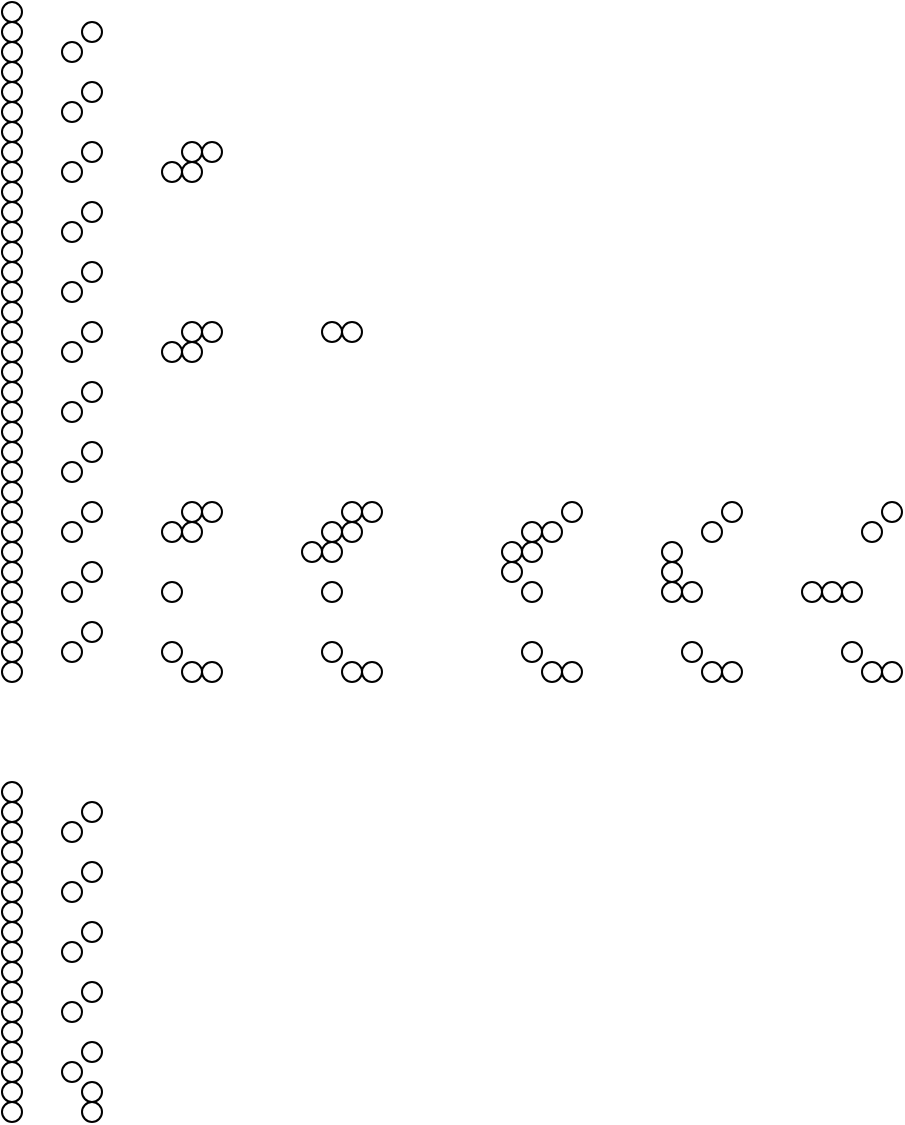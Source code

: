 <mxfile version="20.8.8" type="github">
  <diagram name="第 1 页" id="St3msjXUIHNn50Y84Hwc">
    <mxGraphModel dx="352" dy="206" grid="1" gridSize="10" guides="1" tooltips="1" connect="1" arrows="1" fold="1" page="1" pageScale="1" pageWidth="850" pageHeight="1100" math="0" shadow="0">
      <root>
        <mxCell id="0" />
        <mxCell id="1" parent="0" />
        <mxCell id="D38nj8JYaBJNyV03cMOT-43" value="" style="group" vertex="1" connectable="0" parent="1">
          <mxGeometry x="30" y="80" width="10" height="340" as="geometry" />
        </mxCell>
        <mxCell id="D38nj8JYaBJNyV03cMOT-1" value="" style="ellipse;whiteSpace=wrap;html=1;aspect=fixed;container=0;" vertex="1" parent="D38nj8JYaBJNyV03cMOT-43">
          <mxGeometry width="10" height="10" as="geometry" />
        </mxCell>
        <mxCell id="D38nj8JYaBJNyV03cMOT-8" value="" style="ellipse;whiteSpace=wrap;html=1;aspect=fixed;container=0;" vertex="1" parent="D38nj8JYaBJNyV03cMOT-43">
          <mxGeometry y="10" width="10" height="10" as="geometry" />
        </mxCell>
        <mxCell id="D38nj8JYaBJNyV03cMOT-9" value="" style="ellipse;whiteSpace=wrap;html=1;aspect=fixed;container=0;" vertex="1" parent="D38nj8JYaBJNyV03cMOT-43">
          <mxGeometry y="20" width="10" height="10" as="geometry" />
        </mxCell>
        <mxCell id="D38nj8JYaBJNyV03cMOT-10" value="" style="ellipse;whiteSpace=wrap;html=1;aspect=fixed;container=0;" vertex="1" parent="D38nj8JYaBJNyV03cMOT-43">
          <mxGeometry y="30" width="10" height="10" as="geometry" />
        </mxCell>
        <mxCell id="D38nj8JYaBJNyV03cMOT-11" value="" style="ellipse;whiteSpace=wrap;html=1;aspect=fixed;container=0;" vertex="1" parent="D38nj8JYaBJNyV03cMOT-43">
          <mxGeometry y="40" width="10" height="10" as="geometry" />
        </mxCell>
        <mxCell id="D38nj8JYaBJNyV03cMOT-12" value="" style="ellipse;whiteSpace=wrap;html=1;aspect=fixed;container=0;" vertex="1" parent="D38nj8JYaBJNyV03cMOT-43">
          <mxGeometry y="50" width="10" height="10" as="geometry" />
        </mxCell>
        <mxCell id="D38nj8JYaBJNyV03cMOT-13" value="" style="ellipse;whiteSpace=wrap;html=1;aspect=fixed;container=0;" vertex="1" parent="D38nj8JYaBJNyV03cMOT-43">
          <mxGeometry y="60" width="10" height="10" as="geometry" />
        </mxCell>
        <mxCell id="D38nj8JYaBJNyV03cMOT-14" value="" style="ellipse;whiteSpace=wrap;html=1;aspect=fixed;container=0;" vertex="1" parent="D38nj8JYaBJNyV03cMOT-43">
          <mxGeometry y="70" width="10" height="10" as="geometry" />
        </mxCell>
        <mxCell id="D38nj8JYaBJNyV03cMOT-15" value="" style="ellipse;whiteSpace=wrap;html=1;aspect=fixed;container=0;" vertex="1" parent="D38nj8JYaBJNyV03cMOT-43">
          <mxGeometry y="80" width="10" height="10" as="geometry" />
        </mxCell>
        <mxCell id="D38nj8JYaBJNyV03cMOT-16" value="" style="ellipse;whiteSpace=wrap;html=1;aspect=fixed;container=0;" vertex="1" parent="D38nj8JYaBJNyV03cMOT-43">
          <mxGeometry y="90" width="10" height="10" as="geometry" />
        </mxCell>
        <mxCell id="D38nj8JYaBJNyV03cMOT-17" value="" style="ellipse;whiteSpace=wrap;html=1;aspect=fixed;container=0;" vertex="1" parent="D38nj8JYaBJNyV03cMOT-43">
          <mxGeometry y="100" width="10" height="10" as="geometry" />
        </mxCell>
        <mxCell id="D38nj8JYaBJNyV03cMOT-18" value="" style="ellipse;whiteSpace=wrap;html=1;aspect=fixed;container=0;" vertex="1" parent="D38nj8JYaBJNyV03cMOT-43">
          <mxGeometry y="110" width="10" height="10" as="geometry" />
        </mxCell>
        <mxCell id="D38nj8JYaBJNyV03cMOT-19" value="" style="ellipse;whiteSpace=wrap;html=1;aspect=fixed;container=0;" vertex="1" parent="D38nj8JYaBJNyV03cMOT-43">
          <mxGeometry y="120" width="10" height="10" as="geometry" />
        </mxCell>
        <mxCell id="D38nj8JYaBJNyV03cMOT-20" value="" style="ellipse;whiteSpace=wrap;html=1;aspect=fixed;container=0;" vertex="1" parent="D38nj8JYaBJNyV03cMOT-43">
          <mxGeometry y="130" width="10" height="10" as="geometry" />
        </mxCell>
        <mxCell id="D38nj8JYaBJNyV03cMOT-21" value="" style="ellipse;whiteSpace=wrap;html=1;aspect=fixed;container=0;" vertex="1" parent="D38nj8JYaBJNyV03cMOT-43">
          <mxGeometry y="140" width="10" height="10" as="geometry" />
        </mxCell>
        <mxCell id="D38nj8JYaBJNyV03cMOT-22" value="" style="ellipse;whiteSpace=wrap;html=1;aspect=fixed;container=0;" vertex="1" parent="D38nj8JYaBJNyV03cMOT-43">
          <mxGeometry y="150" width="10" height="10" as="geometry" />
        </mxCell>
        <mxCell id="D38nj8JYaBJNyV03cMOT-23" value="" style="ellipse;whiteSpace=wrap;html=1;aspect=fixed;container=0;" vertex="1" parent="D38nj8JYaBJNyV03cMOT-43">
          <mxGeometry y="160" width="10" height="10" as="geometry" />
        </mxCell>
        <mxCell id="D38nj8JYaBJNyV03cMOT-24" value="" style="ellipse;whiteSpace=wrap;html=1;aspect=fixed;container=0;" vertex="1" parent="D38nj8JYaBJNyV03cMOT-43">
          <mxGeometry y="170" width="10" height="10" as="geometry" />
        </mxCell>
        <mxCell id="D38nj8JYaBJNyV03cMOT-25" value="" style="ellipse;whiteSpace=wrap;html=1;aspect=fixed;container=0;" vertex="1" parent="D38nj8JYaBJNyV03cMOT-43">
          <mxGeometry y="180" width="10" height="10" as="geometry" />
        </mxCell>
        <mxCell id="D38nj8JYaBJNyV03cMOT-26" value="" style="ellipse;whiteSpace=wrap;html=1;aspect=fixed;container=0;" vertex="1" parent="D38nj8JYaBJNyV03cMOT-43">
          <mxGeometry y="190" width="10" height="10" as="geometry" />
        </mxCell>
        <mxCell id="D38nj8JYaBJNyV03cMOT-27" value="" style="ellipse;whiteSpace=wrap;html=1;aspect=fixed;container=0;" vertex="1" parent="D38nj8JYaBJNyV03cMOT-43">
          <mxGeometry y="200" width="10" height="10" as="geometry" />
        </mxCell>
        <mxCell id="D38nj8JYaBJNyV03cMOT-28" value="" style="ellipse;whiteSpace=wrap;html=1;aspect=fixed;container=0;" vertex="1" parent="D38nj8JYaBJNyV03cMOT-43">
          <mxGeometry y="210" width="10" height="10" as="geometry" />
        </mxCell>
        <mxCell id="D38nj8JYaBJNyV03cMOT-29" value="" style="ellipse;whiteSpace=wrap;html=1;aspect=fixed;container=0;" vertex="1" parent="D38nj8JYaBJNyV03cMOT-43">
          <mxGeometry y="220" width="10" height="10" as="geometry" />
        </mxCell>
        <mxCell id="D38nj8JYaBJNyV03cMOT-30" value="" style="ellipse;whiteSpace=wrap;html=1;aspect=fixed;container=0;" vertex="1" parent="D38nj8JYaBJNyV03cMOT-43">
          <mxGeometry y="230" width="10" height="10" as="geometry" />
        </mxCell>
        <mxCell id="D38nj8JYaBJNyV03cMOT-31" value="" style="ellipse;whiteSpace=wrap;html=1;aspect=fixed;container=0;" vertex="1" parent="D38nj8JYaBJNyV03cMOT-43">
          <mxGeometry y="240" width="10" height="10" as="geometry" />
        </mxCell>
        <mxCell id="D38nj8JYaBJNyV03cMOT-32" value="" style="ellipse;whiteSpace=wrap;html=1;aspect=fixed;container=0;" vertex="1" parent="D38nj8JYaBJNyV03cMOT-43">
          <mxGeometry y="250" width="10" height="10" as="geometry" />
        </mxCell>
        <mxCell id="D38nj8JYaBJNyV03cMOT-33" value="" style="ellipse;whiteSpace=wrap;html=1;aspect=fixed;container=0;" vertex="1" parent="D38nj8JYaBJNyV03cMOT-43">
          <mxGeometry y="260" width="10" height="10" as="geometry" />
        </mxCell>
        <mxCell id="D38nj8JYaBJNyV03cMOT-34" value="" style="ellipse;whiteSpace=wrap;html=1;aspect=fixed;container=0;" vertex="1" parent="D38nj8JYaBJNyV03cMOT-43">
          <mxGeometry y="270" width="10" height="10" as="geometry" />
        </mxCell>
        <mxCell id="D38nj8JYaBJNyV03cMOT-35" value="" style="ellipse;whiteSpace=wrap;html=1;aspect=fixed;container=0;" vertex="1" parent="D38nj8JYaBJNyV03cMOT-43">
          <mxGeometry y="280" width="10" height="10" as="geometry" />
        </mxCell>
        <mxCell id="D38nj8JYaBJNyV03cMOT-36" value="" style="ellipse;whiteSpace=wrap;html=1;aspect=fixed;container=0;" vertex="1" parent="D38nj8JYaBJNyV03cMOT-43">
          <mxGeometry y="290" width="10" height="10" as="geometry" />
        </mxCell>
        <mxCell id="D38nj8JYaBJNyV03cMOT-37" value="" style="ellipse;whiteSpace=wrap;html=1;aspect=fixed;container=0;" vertex="1" parent="D38nj8JYaBJNyV03cMOT-43">
          <mxGeometry y="300" width="10" height="10" as="geometry" />
        </mxCell>
        <mxCell id="D38nj8JYaBJNyV03cMOT-38" value="" style="ellipse;whiteSpace=wrap;html=1;aspect=fixed;container=0;" vertex="1" parent="D38nj8JYaBJNyV03cMOT-43">
          <mxGeometry y="310" width="10" height="10" as="geometry" />
        </mxCell>
        <mxCell id="D38nj8JYaBJNyV03cMOT-39" value="" style="ellipse;whiteSpace=wrap;html=1;aspect=fixed;container=0;" vertex="1" parent="D38nj8JYaBJNyV03cMOT-43">
          <mxGeometry y="320" width="10" height="10" as="geometry" />
        </mxCell>
        <mxCell id="D38nj8JYaBJNyV03cMOT-40" value="" style="ellipse;whiteSpace=wrap;html=1;aspect=fixed;container=0;" vertex="1" parent="D38nj8JYaBJNyV03cMOT-43">
          <mxGeometry y="330" width="10" height="10" as="geometry" />
        </mxCell>
        <mxCell id="D38nj8JYaBJNyV03cMOT-79" value="" style="ellipse;whiteSpace=wrap;html=1;aspect=fixed;container=0;" vertex="1" parent="1">
          <mxGeometry x="70" y="90" width="10" height="10" as="geometry" />
        </mxCell>
        <mxCell id="D38nj8JYaBJNyV03cMOT-80" value="" style="ellipse;whiteSpace=wrap;html=1;aspect=fixed;container=0;" vertex="1" parent="1">
          <mxGeometry x="60" y="100" width="10" height="10" as="geometry" />
        </mxCell>
        <mxCell id="D38nj8JYaBJNyV03cMOT-81" value="" style="ellipse;whiteSpace=wrap;html=1;aspect=fixed;container=0;" vertex="1" parent="1">
          <mxGeometry x="70" y="120" width="10" height="10" as="geometry" />
        </mxCell>
        <mxCell id="D38nj8JYaBJNyV03cMOT-84" value="" style="ellipse;whiteSpace=wrap;html=1;aspect=fixed;container=0;" vertex="1" parent="1">
          <mxGeometry x="60" y="130" width="10" height="10" as="geometry" />
        </mxCell>
        <mxCell id="D38nj8JYaBJNyV03cMOT-85" value="" style="ellipse;whiteSpace=wrap;html=1;aspect=fixed;container=0;" vertex="1" parent="1">
          <mxGeometry x="70" y="150" width="10" height="10" as="geometry" />
        </mxCell>
        <mxCell id="D38nj8JYaBJNyV03cMOT-86" value="" style="ellipse;whiteSpace=wrap;html=1;aspect=fixed;container=0;" vertex="1" parent="1">
          <mxGeometry x="60" y="160" width="10" height="10" as="geometry" />
        </mxCell>
        <mxCell id="D38nj8JYaBJNyV03cMOT-87" value="" style="ellipse;whiteSpace=wrap;html=1;aspect=fixed;container=0;" vertex="1" parent="1">
          <mxGeometry x="70" y="180" width="10" height="10" as="geometry" />
        </mxCell>
        <mxCell id="D38nj8JYaBJNyV03cMOT-88" value="" style="ellipse;whiteSpace=wrap;html=1;aspect=fixed;container=0;" vertex="1" parent="1">
          <mxGeometry x="60" y="190" width="10" height="10" as="geometry" />
        </mxCell>
        <mxCell id="D38nj8JYaBJNyV03cMOT-89" value="" style="ellipse;whiteSpace=wrap;html=1;aspect=fixed;container=0;" vertex="1" parent="1">
          <mxGeometry x="70" y="210" width="10" height="10" as="geometry" />
        </mxCell>
        <mxCell id="D38nj8JYaBJNyV03cMOT-90" value="" style="ellipse;whiteSpace=wrap;html=1;aspect=fixed;container=0;" vertex="1" parent="1">
          <mxGeometry x="60" y="220" width="10" height="10" as="geometry" />
        </mxCell>
        <mxCell id="D38nj8JYaBJNyV03cMOT-91" value="" style="ellipse;whiteSpace=wrap;html=1;aspect=fixed;container=0;" vertex="1" parent="1">
          <mxGeometry x="70" y="240" width="10" height="10" as="geometry" />
        </mxCell>
        <mxCell id="D38nj8JYaBJNyV03cMOT-92" value="" style="ellipse;whiteSpace=wrap;html=1;aspect=fixed;container=0;" vertex="1" parent="1">
          <mxGeometry x="60" y="250" width="10" height="10" as="geometry" />
        </mxCell>
        <mxCell id="D38nj8JYaBJNyV03cMOT-95" value="" style="ellipse;whiteSpace=wrap;html=1;aspect=fixed;container=0;" vertex="1" parent="1">
          <mxGeometry x="70" y="270" width="10" height="10" as="geometry" />
        </mxCell>
        <mxCell id="D38nj8JYaBJNyV03cMOT-96" value="" style="ellipse;whiteSpace=wrap;html=1;aspect=fixed;container=0;" vertex="1" parent="1">
          <mxGeometry x="60" y="280" width="10" height="10" as="geometry" />
        </mxCell>
        <mxCell id="D38nj8JYaBJNyV03cMOT-97" value="" style="ellipse;whiteSpace=wrap;html=1;aspect=fixed;container=0;" vertex="1" parent="1">
          <mxGeometry x="70" y="300" width="10" height="10" as="geometry" />
        </mxCell>
        <mxCell id="D38nj8JYaBJNyV03cMOT-98" value="" style="ellipse;whiteSpace=wrap;html=1;aspect=fixed;container=0;" vertex="1" parent="1">
          <mxGeometry x="60" y="310" width="10" height="10" as="geometry" />
        </mxCell>
        <mxCell id="D38nj8JYaBJNyV03cMOT-99" value="" style="ellipse;whiteSpace=wrap;html=1;aspect=fixed;container=0;" vertex="1" parent="1">
          <mxGeometry x="70" y="330" width="10" height="10" as="geometry" />
        </mxCell>
        <mxCell id="D38nj8JYaBJNyV03cMOT-100" value="" style="ellipse;whiteSpace=wrap;html=1;aspect=fixed;container=0;" vertex="1" parent="1">
          <mxGeometry x="60" y="340" width="10" height="10" as="geometry" />
        </mxCell>
        <mxCell id="D38nj8JYaBJNyV03cMOT-101" value="" style="ellipse;whiteSpace=wrap;html=1;aspect=fixed;container=0;" vertex="1" parent="1">
          <mxGeometry x="70" y="360" width="10" height="10" as="geometry" />
        </mxCell>
        <mxCell id="D38nj8JYaBJNyV03cMOT-102" value="" style="ellipse;whiteSpace=wrap;html=1;aspect=fixed;container=0;" vertex="1" parent="1">
          <mxGeometry x="60" y="370" width="10" height="10" as="geometry" />
        </mxCell>
        <mxCell id="D38nj8JYaBJNyV03cMOT-103" value="" style="ellipse;whiteSpace=wrap;html=1;aspect=fixed;container=0;" vertex="1" parent="1">
          <mxGeometry x="70" y="390" width="10" height="10" as="geometry" />
        </mxCell>
        <mxCell id="D38nj8JYaBJNyV03cMOT-104" value="" style="ellipse;whiteSpace=wrap;html=1;aspect=fixed;container=0;" vertex="1" parent="1">
          <mxGeometry x="60" y="400" width="10" height="10" as="geometry" />
        </mxCell>
        <mxCell id="D38nj8JYaBJNyV03cMOT-105" value="" style="ellipse;whiteSpace=wrap;html=1;aspect=fixed;container=0;" vertex="1" parent="1">
          <mxGeometry x="30" y="480" width="10" height="10" as="geometry" />
        </mxCell>
        <mxCell id="D38nj8JYaBJNyV03cMOT-106" value="" style="ellipse;whiteSpace=wrap;html=1;aspect=fixed;container=0;" vertex="1" parent="1">
          <mxGeometry x="120" y="160" width="10" height="10" as="geometry" />
        </mxCell>
        <mxCell id="D38nj8JYaBJNyV03cMOT-107" value="" style="ellipse;whiteSpace=wrap;html=1;aspect=fixed;container=0;" vertex="1" parent="1">
          <mxGeometry x="130" y="150" width="10" height="10" as="geometry" />
        </mxCell>
        <mxCell id="D38nj8JYaBJNyV03cMOT-108" value="" style="ellipse;whiteSpace=wrap;html=1;aspect=fixed;container=0;" vertex="1" parent="1">
          <mxGeometry x="110" y="160" width="10" height="10" as="geometry" />
        </mxCell>
        <mxCell id="D38nj8JYaBJNyV03cMOT-109" value="" style="ellipse;whiteSpace=wrap;html=1;aspect=fixed;container=0;" vertex="1" parent="1">
          <mxGeometry x="120" y="150" width="10" height="10" as="geometry" />
        </mxCell>
        <mxCell id="D38nj8JYaBJNyV03cMOT-112" value="" style="ellipse;whiteSpace=wrap;html=1;aspect=fixed;container=0;" vertex="1" parent="1">
          <mxGeometry x="120" y="250" width="10" height="10" as="geometry" />
        </mxCell>
        <mxCell id="D38nj8JYaBJNyV03cMOT-113" value="" style="ellipse;whiteSpace=wrap;html=1;aspect=fixed;container=0;" vertex="1" parent="1">
          <mxGeometry x="130" y="240" width="10" height="10" as="geometry" />
        </mxCell>
        <mxCell id="D38nj8JYaBJNyV03cMOT-114" value="" style="ellipse;whiteSpace=wrap;html=1;aspect=fixed;container=0;" vertex="1" parent="1">
          <mxGeometry x="110" y="250" width="10" height="10" as="geometry" />
        </mxCell>
        <mxCell id="D38nj8JYaBJNyV03cMOT-115" value="" style="ellipse;whiteSpace=wrap;html=1;aspect=fixed;container=0;" vertex="1" parent="1">
          <mxGeometry x="120" y="240" width="10" height="10" as="geometry" />
        </mxCell>
        <mxCell id="D38nj8JYaBJNyV03cMOT-116" value="" style="ellipse;whiteSpace=wrap;html=1;aspect=fixed;container=0;" vertex="1" parent="1">
          <mxGeometry x="120" y="340" width="10" height="10" as="geometry" />
        </mxCell>
        <mxCell id="D38nj8JYaBJNyV03cMOT-117" value="" style="ellipse;whiteSpace=wrap;html=1;aspect=fixed;container=0;" vertex="1" parent="1">
          <mxGeometry x="130" y="330" width="10" height="10" as="geometry" />
        </mxCell>
        <mxCell id="D38nj8JYaBJNyV03cMOT-118" value="" style="ellipse;whiteSpace=wrap;html=1;aspect=fixed;container=0;" vertex="1" parent="1">
          <mxGeometry x="110" y="340" width="10" height="10" as="geometry" />
        </mxCell>
        <mxCell id="D38nj8JYaBJNyV03cMOT-119" value="" style="ellipse;whiteSpace=wrap;html=1;aspect=fixed;container=0;" vertex="1" parent="1">
          <mxGeometry x="120" y="330" width="10" height="10" as="geometry" />
        </mxCell>
        <mxCell id="D38nj8JYaBJNyV03cMOT-120" value="" style="ellipse;whiteSpace=wrap;html=1;aspect=fixed;container=0;" vertex="1" parent="1">
          <mxGeometry x="130" y="410" width="10" height="10" as="geometry" />
        </mxCell>
        <mxCell id="D38nj8JYaBJNyV03cMOT-121" value="" style="ellipse;whiteSpace=wrap;html=1;aspect=fixed;container=0;" vertex="1" parent="1">
          <mxGeometry x="120" y="410" width="10" height="10" as="geometry" />
        </mxCell>
        <mxCell id="D38nj8JYaBJNyV03cMOT-122" value="" style="ellipse;whiteSpace=wrap;html=1;aspect=fixed;container=0;" vertex="1" parent="1">
          <mxGeometry x="110" y="370" width="10" height="10" as="geometry" />
        </mxCell>
        <mxCell id="D38nj8JYaBJNyV03cMOT-123" value="" style="ellipse;whiteSpace=wrap;html=1;aspect=fixed;container=0;" vertex="1" parent="1">
          <mxGeometry x="110" y="400" width="10" height="10" as="geometry" />
        </mxCell>
        <mxCell id="D38nj8JYaBJNyV03cMOT-124" value="" style="ellipse;whiteSpace=wrap;html=1;aspect=fixed;container=0;" vertex="1" parent="1">
          <mxGeometry x="210" y="330" width="10" height="10" as="geometry" />
        </mxCell>
        <mxCell id="D38nj8JYaBJNyV03cMOT-125" value="" style="ellipse;whiteSpace=wrap;html=1;aspect=fixed;container=0;" vertex="1" parent="1">
          <mxGeometry x="200" y="330" width="10" height="10" as="geometry" />
        </mxCell>
        <mxCell id="D38nj8JYaBJNyV03cMOT-126" value="" style="ellipse;whiteSpace=wrap;html=1;aspect=fixed;container=0;" vertex="1" parent="1">
          <mxGeometry x="210" y="410" width="10" height="10" as="geometry" />
        </mxCell>
        <mxCell id="D38nj8JYaBJNyV03cMOT-127" value="" style="ellipse;whiteSpace=wrap;html=1;aspect=fixed;container=0;" vertex="1" parent="1">
          <mxGeometry x="190" y="240" width="10" height="10" as="geometry" />
        </mxCell>
        <mxCell id="D38nj8JYaBJNyV03cMOT-128" value="" style="ellipse;whiteSpace=wrap;html=1;aspect=fixed;container=0;" vertex="1" parent="1">
          <mxGeometry x="200" y="240" width="10" height="10" as="geometry" />
        </mxCell>
        <mxCell id="D38nj8JYaBJNyV03cMOT-137" value="" style="ellipse;whiteSpace=wrap;html=1;aspect=fixed;container=0;" vertex="1" parent="1">
          <mxGeometry x="200" y="340" width="10" height="10" as="geometry" />
        </mxCell>
        <mxCell id="D38nj8JYaBJNyV03cMOT-138" value="" style="ellipse;whiteSpace=wrap;html=1;aspect=fixed;container=0;" vertex="1" parent="1">
          <mxGeometry x="190" y="340" width="10" height="10" as="geometry" />
        </mxCell>
        <mxCell id="D38nj8JYaBJNyV03cMOT-139" value="" style="ellipse;whiteSpace=wrap;html=1;aspect=fixed;container=0;" vertex="1" parent="1">
          <mxGeometry x="200" y="410" width="10" height="10" as="geometry" />
        </mxCell>
        <mxCell id="D38nj8JYaBJNyV03cMOT-140" value="" style="ellipse;whiteSpace=wrap;html=1;aspect=fixed;container=0;" vertex="1" parent="1">
          <mxGeometry x="190" y="350" width="10" height="10" as="geometry" />
        </mxCell>
        <mxCell id="D38nj8JYaBJNyV03cMOT-141" value="" style="ellipse;whiteSpace=wrap;html=1;aspect=fixed;container=0;" vertex="1" parent="1">
          <mxGeometry x="180" y="350" width="10" height="10" as="geometry" />
        </mxCell>
        <mxCell id="D38nj8JYaBJNyV03cMOT-142" value="" style="ellipse;whiteSpace=wrap;html=1;aspect=fixed;container=0;" vertex="1" parent="1">
          <mxGeometry x="190" y="370" width="10" height="10" as="geometry" />
        </mxCell>
        <mxCell id="D38nj8JYaBJNyV03cMOT-143" value="" style="ellipse;whiteSpace=wrap;html=1;aspect=fixed;container=0;" vertex="1" parent="1">
          <mxGeometry x="190" y="400" width="10" height="10" as="geometry" />
        </mxCell>
        <mxCell id="D38nj8JYaBJNyV03cMOT-144" value="" style="ellipse;whiteSpace=wrap;html=1;aspect=fixed;container=0;" vertex="1" parent="1">
          <mxGeometry x="310" y="330" width="10" height="10" as="geometry" />
        </mxCell>
        <mxCell id="D38nj8JYaBJNyV03cMOT-146" value="" style="ellipse;whiteSpace=wrap;html=1;aspect=fixed;container=0;" vertex="1" parent="1">
          <mxGeometry x="310" y="410" width="10" height="10" as="geometry" />
        </mxCell>
        <mxCell id="D38nj8JYaBJNyV03cMOT-156" value="" style="ellipse;whiteSpace=wrap;html=1;aspect=fixed;container=0;" vertex="1" parent="1">
          <mxGeometry x="290" y="340" width="10" height="10" as="geometry" />
        </mxCell>
        <mxCell id="D38nj8JYaBJNyV03cMOT-157" value="" style="ellipse;whiteSpace=wrap;html=1;aspect=fixed;container=0;" vertex="1" parent="1">
          <mxGeometry x="300" y="340" width="10" height="10" as="geometry" />
        </mxCell>
        <mxCell id="D38nj8JYaBJNyV03cMOT-158" value="" style="ellipse;whiteSpace=wrap;html=1;aspect=fixed;container=0;" vertex="1" parent="1">
          <mxGeometry x="300" y="410" width="10" height="10" as="geometry" />
        </mxCell>
        <mxCell id="D38nj8JYaBJNyV03cMOT-159" value="" style="ellipse;whiteSpace=wrap;html=1;aspect=fixed;container=0;" vertex="1" parent="1">
          <mxGeometry x="280" y="350" width="10" height="10" as="geometry" />
        </mxCell>
        <mxCell id="D38nj8JYaBJNyV03cMOT-160" value="" style="ellipse;whiteSpace=wrap;html=1;aspect=fixed;container=0;" vertex="1" parent="1">
          <mxGeometry x="290" y="350" width="10" height="10" as="geometry" />
        </mxCell>
        <mxCell id="D38nj8JYaBJNyV03cMOT-161" value="" style="ellipse;whiteSpace=wrap;html=1;aspect=fixed;container=0;" vertex="1" parent="1">
          <mxGeometry x="290" y="370" width="10" height="10" as="geometry" />
        </mxCell>
        <mxCell id="D38nj8JYaBJNyV03cMOT-162" value="" style="ellipse;whiteSpace=wrap;html=1;aspect=fixed;container=0;" vertex="1" parent="1">
          <mxGeometry x="290" y="400" width="10" height="10" as="geometry" />
        </mxCell>
        <mxCell id="D38nj8JYaBJNyV03cMOT-163" value="" style="ellipse;whiteSpace=wrap;html=1;aspect=fixed;container=0;" vertex="1" parent="1">
          <mxGeometry x="280" y="360" width="10" height="10" as="geometry" />
        </mxCell>
        <mxCell id="D38nj8JYaBJNyV03cMOT-164" value="" style="ellipse;whiteSpace=wrap;html=1;aspect=fixed;container=0;" vertex="1" parent="1">
          <mxGeometry x="390" y="330" width="10" height="10" as="geometry" />
        </mxCell>
        <mxCell id="D38nj8JYaBJNyV03cMOT-165" value="" style="ellipse;whiteSpace=wrap;html=1;aspect=fixed;container=0;" vertex="1" parent="1">
          <mxGeometry x="390" y="410" width="10" height="10" as="geometry" />
        </mxCell>
        <mxCell id="D38nj8JYaBJNyV03cMOT-166" value="" style="ellipse;whiteSpace=wrap;html=1;aspect=fixed;container=0;" vertex="1" parent="1">
          <mxGeometry x="360" y="370" width="10" height="10" as="geometry" />
        </mxCell>
        <mxCell id="D38nj8JYaBJNyV03cMOT-167" value="" style="ellipse;whiteSpace=wrap;html=1;aspect=fixed;container=0;" vertex="1" parent="1">
          <mxGeometry x="380" y="340" width="10" height="10" as="geometry" />
        </mxCell>
        <mxCell id="D38nj8JYaBJNyV03cMOT-168" value="" style="ellipse;whiteSpace=wrap;html=1;aspect=fixed;container=0;" vertex="1" parent="1">
          <mxGeometry x="380" y="410" width="10" height="10" as="geometry" />
        </mxCell>
        <mxCell id="D38nj8JYaBJNyV03cMOT-169" value="" style="ellipse;whiteSpace=wrap;html=1;aspect=fixed;container=0;" vertex="1" parent="1">
          <mxGeometry x="360" y="350" width="10" height="10" as="geometry" />
        </mxCell>
        <mxCell id="D38nj8JYaBJNyV03cMOT-171" value="" style="ellipse;whiteSpace=wrap;html=1;aspect=fixed;container=0;" vertex="1" parent="1">
          <mxGeometry x="370" y="370" width="10" height="10" as="geometry" />
        </mxCell>
        <mxCell id="D38nj8JYaBJNyV03cMOT-172" value="" style="ellipse;whiteSpace=wrap;html=1;aspect=fixed;container=0;" vertex="1" parent="1">
          <mxGeometry x="370" y="400" width="10" height="10" as="geometry" />
        </mxCell>
        <mxCell id="D38nj8JYaBJNyV03cMOT-173" value="" style="ellipse;whiteSpace=wrap;html=1;aspect=fixed;container=0;" vertex="1" parent="1">
          <mxGeometry x="360" y="360" width="10" height="10" as="geometry" />
        </mxCell>
        <mxCell id="D38nj8JYaBJNyV03cMOT-174" value="" style="ellipse;whiteSpace=wrap;html=1;aspect=fixed;container=0;" vertex="1" parent="1">
          <mxGeometry x="470" y="330" width="10" height="10" as="geometry" />
        </mxCell>
        <mxCell id="D38nj8JYaBJNyV03cMOT-175" value="" style="ellipse;whiteSpace=wrap;html=1;aspect=fixed;container=0;" vertex="1" parent="1">
          <mxGeometry x="470" y="410" width="10" height="10" as="geometry" />
        </mxCell>
        <mxCell id="D38nj8JYaBJNyV03cMOT-176" value="" style="ellipse;whiteSpace=wrap;html=1;aspect=fixed;container=0;" vertex="1" parent="1">
          <mxGeometry x="440" y="370" width="10" height="10" as="geometry" />
        </mxCell>
        <mxCell id="D38nj8JYaBJNyV03cMOT-177" value="" style="ellipse;whiteSpace=wrap;html=1;aspect=fixed;container=0;" vertex="1" parent="1">
          <mxGeometry x="460" y="340" width="10" height="10" as="geometry" />
        </mxCell>
        <mxCell id="D38nj8JYaBJNyV03cMOT-178" value="" style="ellipse;whiteSpace=wrap;html=1;aspect=fixed;container=0;" vertex="1" parent="1">
          <mxGeometry x="460" y="410" width="10" height="10" as="geometry" />
        </mxCell>
        <mxCell id="D38nj8JYaBJNyV03cMOT-180" value="" style="ellipse;whiteSpace=wrap;html=1;aspect=fixed;container=0;" vertex="1" parent="1">
          <mxGeometry x="450" y="370" width="10" height="10" as="geometry" />
        </mxCell>
        <mxCell id="D38nj8JYaBJNyV03cMOT-181" value="" style="ellipse;whiteSpace=wrap;html=1;aspect=fixed;container=0;" vertex="1" parent="1">
          <mxGeometry x="450" y="400" width="10" height="10" as="geometry" />
        </mxCell>
        <mxCell id="D38nj8JYaBJNyV03cMOT-182" value="" style="ellipse;whiteSpace=wrap;html=1;aspect=fixed;container=0;" vertex="1" parent="1">
          <mxGeometry x="430" y="370" width="10" height="10" as="geometry" />
        </mxCell>
        <mxCell id="D38nj8JYaBJNyV03cMOT-184" value="" style="ellipse;whiteSpace=wrap;html=1;aspect=fixed;container=0;" vertex="1" parent="1">
          <mxGeometry x="30" y="490" width="10" height="10" as="geometry" />
        </mxCell>
        <mxCell id="D38nj8JYaBJNyV03cMOT-185" value="" style="ellipse;whiteSpace=wrap;html=1;aspect=fixed;container=0;" vertex="1" parent="1">
          <mxGeometry x="30" y="500" width="10" height="10" as="geometry" />
        </mxCell>
        <mxCell id="D38nj8JYaBJNyV03cMOT-186" value="" style="ellipse;whiteSpace=wrap;html=1;aspect=fixed;container=0;" vertex="1" parent="1">
          <mxGeometry x="30" y="510" width="10" height="10" as="geometry" />
        </mxCell>
        <mxCell id="D38nj8JYaBJNyV03cMOT-187" value="" style="ellipse;whiteSpace=wrap;html=1;aspect=fixed;container=0;" vertex="1" parent="1">
          <mxGeometry x="30" y="520" width="10" height="10" as="geometry" />
        </mxCell>
        <mxCell id="D38nj8JYaBJNyV03cMOT-188" value="" style="ellipse;whiteSpace=wrap;html=1;aspect=fixed;container=0;" vertex="1" parent="1">
          <mxGeometry x="30" y="530" width="10" height="10" as="geometry" />
        </mxCell>
        <mxCell id="D38nj8JYaBJNyV03cMOT-189" value="" style="ellipse;whiteSpace=wrap;html=1;aspect=fixed;container=0;" vertex="1" parent="1">
          <mxGeometry x="30" y="540" width="10" height="10" as="geometry" />
        </mxCell>
        <mxCell id="D38nj8JYaBJNyV03cMOT-190" value="" style="ellipse;whiteSpace=wrap;html=1;aspect=fixed;container=0;" vertex="1" parent="1">
          <mxGeometry x="30" y="550" width="10" height="10" as="geometry" />
        </mxCell>
        <mxCell id="D38nj8JYaBJNyV03cMOT-191" value="" style="ellipse;whiteSpace=wrap;html=1;aspect=fixed;container=0;" vertex="1" parent="1">
          <mxGeometry x="30" y="560" width="10" height="10" as="geometry" />
        </mxCell>
        <mxCell id="D38nj8JYaBJNyV03cMOT-192" value="" style="ellipse;whiteSpace=wrap;html=1;aspect=fixed;container=0;" vertex="1" parent="1">
          <mxGeometry x="30" y="580" width="10" height="10" as="geometry" />
        </mxCell>
        <mxCell id="D38nj8JYaBJNyV03cMOT-193" value="" style="ellipse;whiteSpace=wrap;html=1;aspect=fixed;container=0;" vertex="1" parent="1">
          <mxGeometry x="30" y="570" width="10" height="10" as="geometry" />
        </mxCell>
        <mxCell id="D38nj8JYaBJNyV03cMOT-194" value="" style="ellipse;whiteSpace=wrap;html=1;aspect=fixed;container=0;" vertex="1" parent="1">
          <mxGeometry x="30" y="590" width="10" height="10" as="geometry" />
        </mxCell>
        <mxCell id="D38nj8JYaBJNyV03cMOT-195" value="" style="ellipse;whiteSpace=wrap;html=1;aspect=fixed;container=0;" vertex="1" parent="1">
          <mxGeometry x="30" y="600" width="10" height="10" as="geometry" />
        </mxCell>
        <mxCell id="D38nj8JYaBJNyV03cMOT-196" value="" style="ellipse;whiteSpace=wrap;html=1;aspect=fixed;container=0;" vertex="1" parent="1">
          <mxGeometry x="30" y="610" width="10" height="10" as="geometry" />
        </mxCell>
        <mxCell id="D38nj8JYaBJNyV03cMOT-197" value="" style="ellipse;whiteSpace=wrap;html=1;aspect=fixed;container=0;" vertex="1" parent="1">
          <mxGeometry x="30" y="620" width="10" height="10" as="geometry" />
        </mxCell>
        <mxCell id="D38nj8JYaBJNyV03cMOT-198" value="" style="ellipse;whiteSpace=wrap;html=1;aspect=fixed;container=0;" vertex="1" parent="1">
          <mxGeometry x="30" y="630" width="10" height="10" as="geometry" />
        </mxCell>
        <mxCell id="D38nj8JYaBJNyV03cMOT-199" value="" style="ellipse;whiteSpace=wrap;html=1;aspect=fixed;container=0;" vertex="1" parent="1">
          <mxGeometry x="30" y="470" width="10" height="10" as="geometry" />
        </mxCell>
        <mxCell id="D38nj8JYaBJNyV03cMOT-200" value="" style="ellipse;whiteSpace=wrap;html=1;aspect=fixed;container=0;" vertex="1" parent="1">
          <mxGeometry x="60" y="490" width="10" height="10" as="geometry" />
        </mxCell>
        <mxCell id="D38nj8JYaBJNyV03cMOT-202" value="" style="ellipse;whiteSpace=wrap;html=1;aspect=fixed;container=0;" vertex="1" parent="1">
          <mxGeometry x="70" y="480" width="10" height="10" as="geometry" />
        </mxCell>
        <mxCell id="D38nj8JYaBJNyV03cMOT-205" value="" style="ellipse;whiteSpace=wrap;html=1;aspect=fixed;container=0;" vertex="1" parent="1">
          <mxGeometry x="60" y="520" width="10" height="10" as="geometry" />
        </mxCell>
        <mxCell id="D38nj8JYaBJNyV03cMOT-206" value="" style="ellipse;whiteSpace=wrap;html=1;aspect=fixed;container=0;" vertex="1" parent="1">
          <mxGeometry x="70" y="510" width="10" height="10" as="geometry" />
        </mxCell>
        <mxCell id="D38nj8JYaBJNyV03cMOT-207" value="" style="ellipse;whiteSpace=wrap;html=1;aspect=fixed;container=0;" vertex="1" parent="1">
          <mxGeometry x="60" y="550" width="10" height="10" as="geometry" />
        </mxCell>
        <mxCell id="D38nj8JYaBJNyV03cMOT-208" value="" style="ellipse;whiteSpace=wrap;html=1;aspect=fixed;container=0;" vertex="1" parent="1">
          <mxGeometry x="70" y="540" width="10" height="10" as="geometry" />
        </mxCell>
        <mxCell id="D38nj8JYaBJNyV03cMOT-209" value="" style="ellipse;whiteSpace=wrap;html=1;aspect=fixed;container=0;" vertex="1" parent="1">
          <mxGeometry x="60" y="580" width="10" height="10" as="geometry" />
        </mxCell>
        <mxCell id="D38nj8JYaBJNyV03cMOT-210" value="" style="ellipse;whiteSpace=wrap;html=1;aspect=fixed;container=0;" vertex="1" parent="1">
          <mxGeometry x="70" y="570" width="10" height="10" as="geometry" />
        </mxCell>
        <mxCell id="D38nj8JYaBJNyV03cMOT-211" value="" style="ellipse;whiteSpace=wrap;html=1;aspect=fixed;container=0;" vertex="1" parent="1">
          <mxGeometry x="60" y="610" width="10" height="10" as="geometry" />
        </mxCell>
        <mxCell id="D38nj8JYaBJNyV03cMOT-212" value="" style="ellipse;whiteSpace=wrap;html=1;aspect=fixed;container=0;" vertex="1" parent="1">
          <mxGeometry x="70" y="600" width="10" height="10" as="geometry" />
        </mxCell>
        <mxCell id="D38nj8JYaBJNyV03cMOT-213" value="" style="ellipse;whiteSpace=wrap;html=1;aspect=fixed;container=0;" vertex="1" parent="1">
          <mxGeometry x="70" y="620" width="10" height="10" as="geometry" />
        </mxCell>
        <mxCell id="D38nj8JYaBJNyV03cMOT-214" value="" style="ellipse;whiteSpace=wrap;html=1;aspect=fixed;container=0;" vertex="1" parent="1">
          <mxGeometry x="70" y="630" width="10" height="10" as="geometry" />
        </mxCell>
      </root>
    </mxGraphModel>
  </diagram>
</mxfile>
